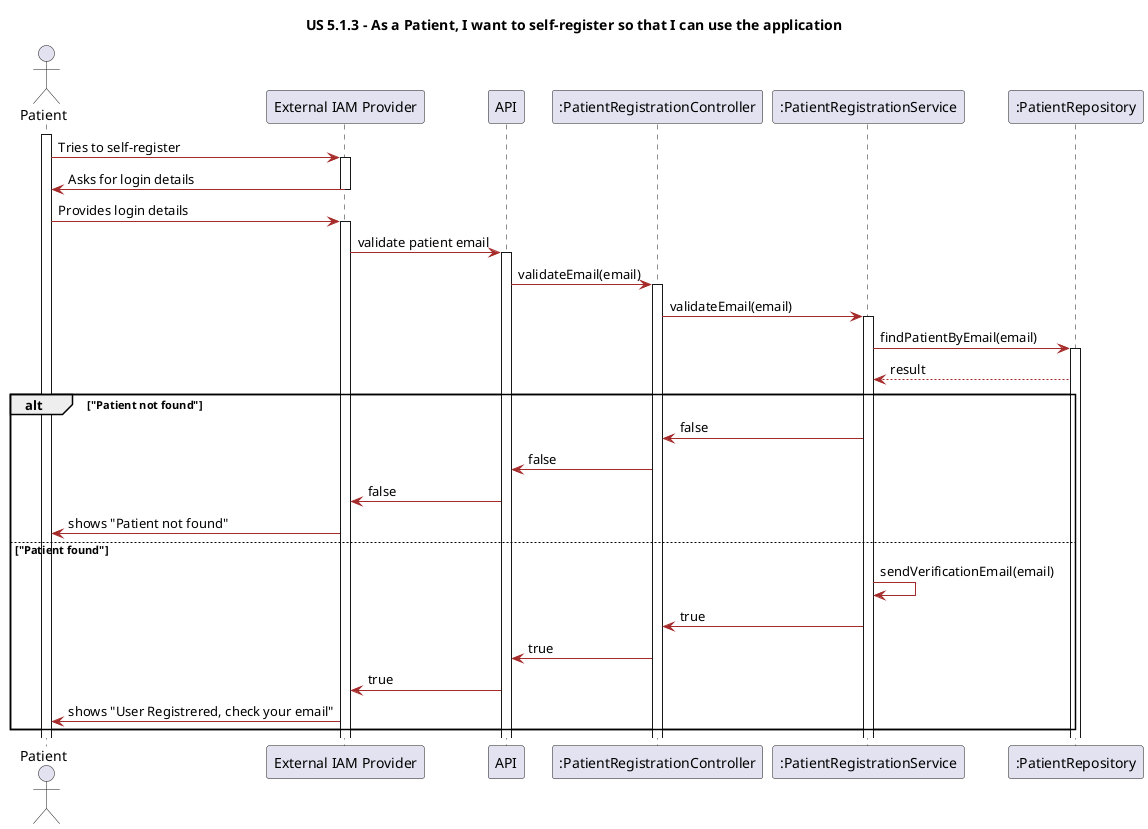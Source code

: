 @startuml


title US 5.1.3 - As a Patient, I want to self-register so that I can use the application

skinparam classAttributeIconSize 0

skinparam class {
    LifeLineBorderColor DodgerBlue
    LifeLineBackgroundColor APPLICATION
    BackgroundColor LemonChiffon
    ArrowColor Brown
    BorderColor SaddleBrown
}

skinparam packageStyle rectangle

skinparam card {
    LifeLineBorderColor DodgerBlue
    LifeLineBackgroundColor APPLICATION
    BackgroundColor LemonChiffon
    ArrowColor Brown
    BorderColor SaddleBrown
}

actor "Patient" as P

participant "External IAM Provider" as IAM
participant "API" as API
participant ":PatientRegistrationController" as PRC
participant ":PatientRegistrationService" as PRS
participant ":PatientRepository" as PR

activate P

P -> IAM: Tries to self-register

activate IAM

IAM -> P: Asks for login details

deactivate IAM

P -> IAM: Provides login details

activate IAM

IAM -> API: validate patient email

activate API

API -> PRC: validateEmail(email)

activate PRC

PRC -> PRS: validateEmail(email)

activate PRS

PRS -> PR: findPatientByEmail(email)

activate PR

PR --> PRS: result

alt "Patient not found"

    PRS -> PRC: false

    PRC -> API: false

    API -> IAM: false

    IAM -> P: shows "Patient not found"

else "Patient found"

    PRS -> PRS: sendVerificationEmail(email)

    PRS -> PRC: true

    PRC -> API: true

    API -> IAM: true

    IAM -> P: shows "User Registrered, check your email"
end















@enduml